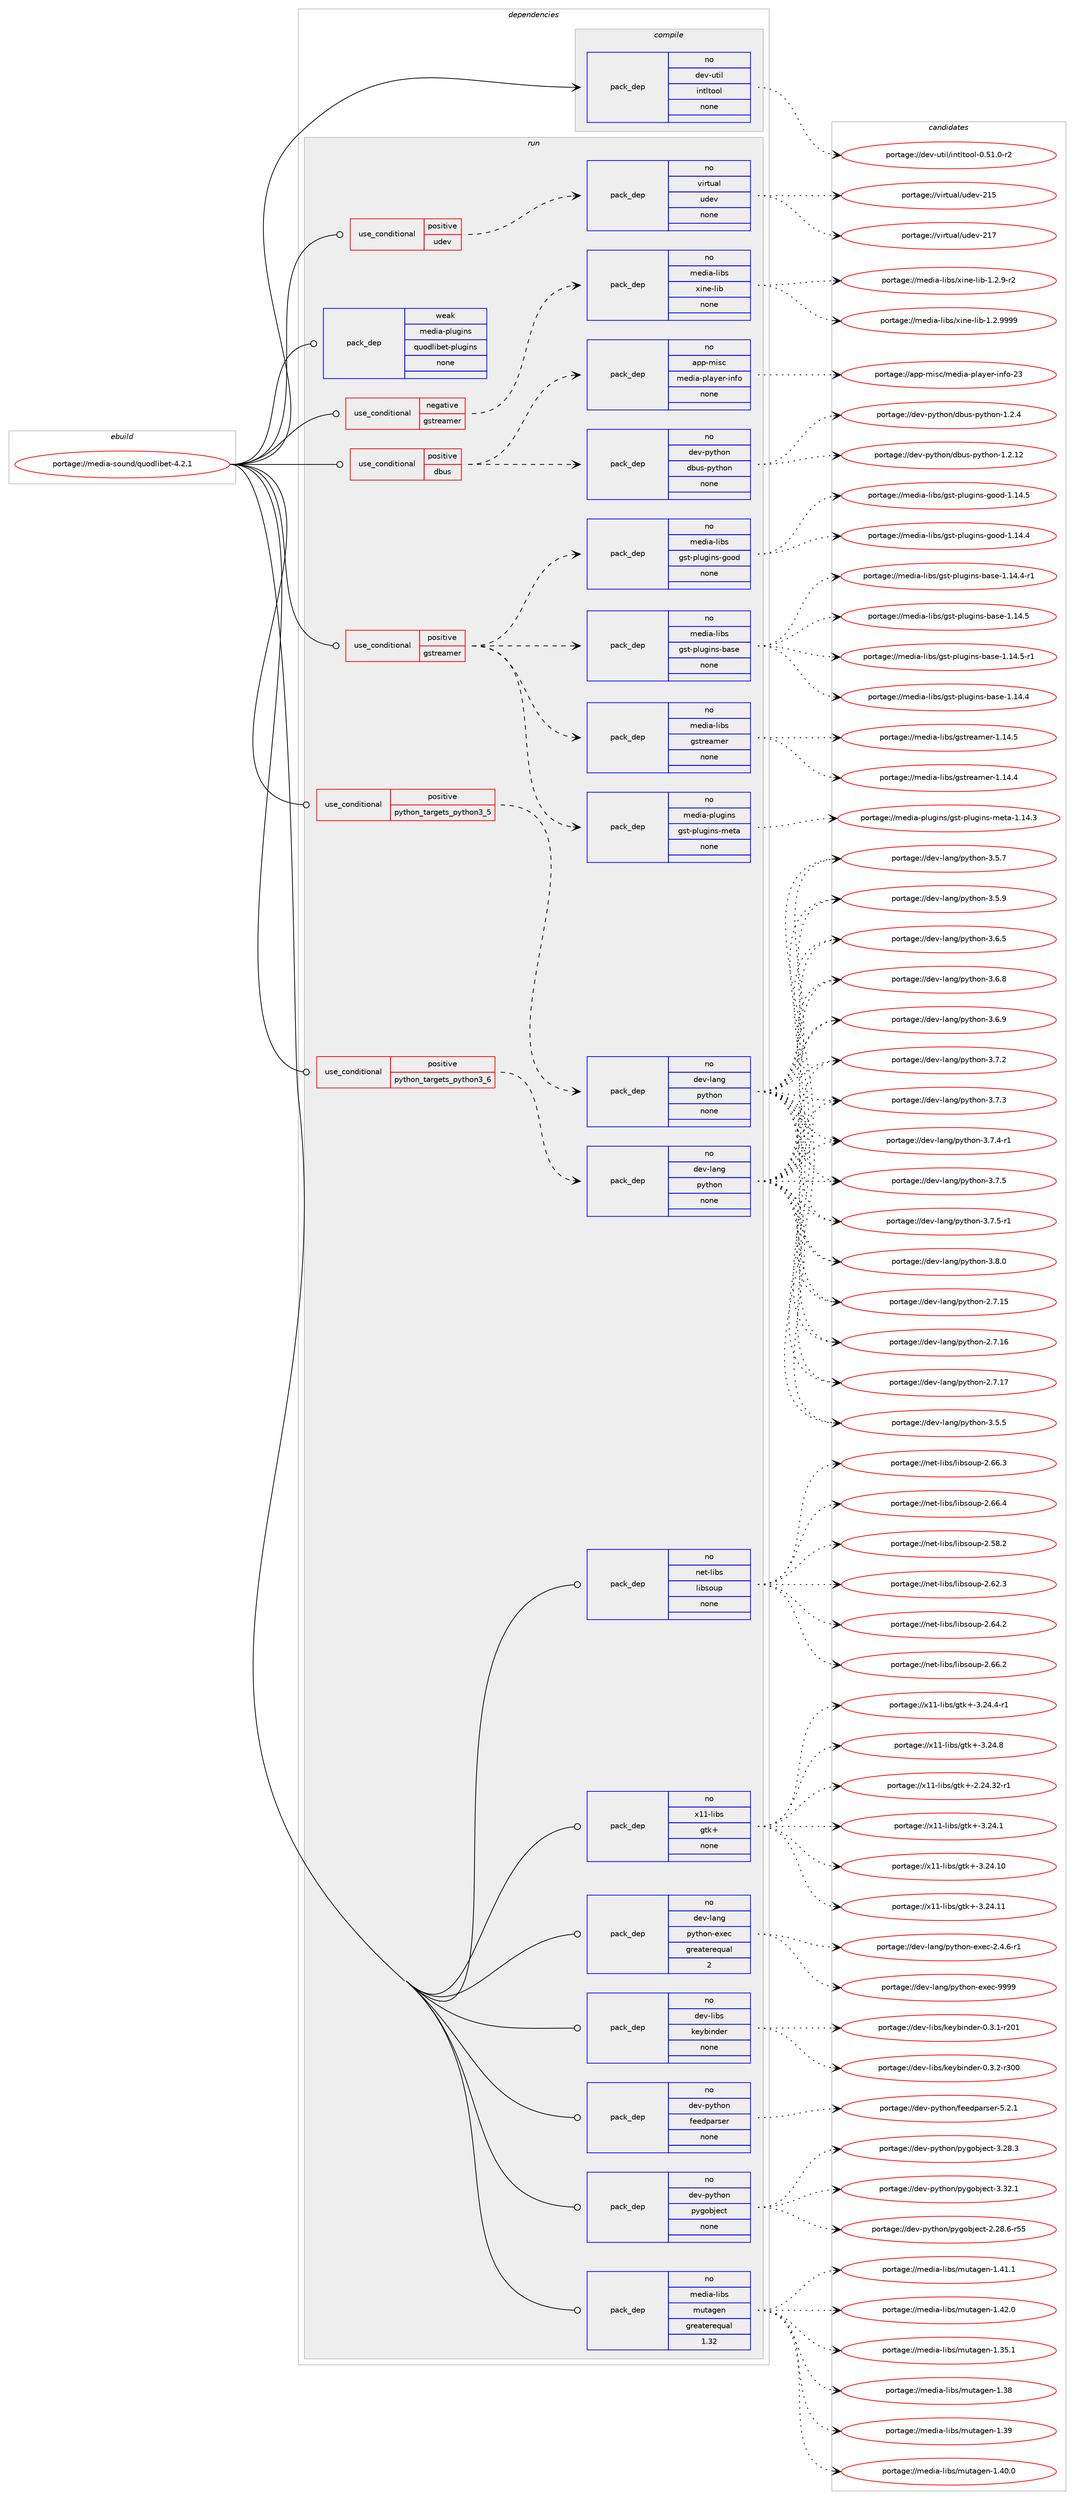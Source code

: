 digraph prolog {

# *************
# Graph options
# *************

newrank=true;
concentrate=true;
compound=true;
graph [rankdir=LR,fontname=Helvetica,fontsize=10,ranksep=1.5];#, ranksep=2.5, nodesep=0.2];
edge  [arrowhead=vee];
node  [fontname=Helvetica,fontsize=10];

# **********
# The ebuild
# **********

subgraph cluster_leftcol {
color=gray;
rank=same;
label=<<i>ebuild</i>>;
id [label="portage://media-sound/quodlibet-4.2.1", color=red, width=4, href="../media-sound/quodlibet-4.2.1.svg"];
}

# ****************
# The dependencies
# ****************

subgraph cluster_midcol {
color=gray;
label=<<i>dependencies</i>>;
subgraph cluster_compile {
fillcolor="#eeeeee";
style=filled;
label=<<i>compile</i>>;
subgraph pack246961 {
dependency335980 [label=<<TABLE BORDER="0" CELLBORDER="1" CELLSPACING="0" CELLPADDING="4" WIDTH="220"><TR><TD ROWSPAN="6" CELLPADDING="30">pack_dep</TD></TR><TR><TD WIDTH="110">no</TD></TR><TR><TD>dev-util</TD></TR><TR><TD>intltool</TD></TR><TR><TD>none</TD></TR><TR><TD></TD></TR></TABLE>>, shape=none, color=blue];
}
id:e -> dependency335980:w [weight=20,style="solid",arrowhead="vee"];
}
subgraph cluster_compileandrun {
fillcolor="#eeeeee";
style=filled;
label=<<i>compile and run</i>>;
}
subgraph cluster_run {
fillcolor="#eeeeee";
style=filled;
label=<<i>run</i>>;
subgraph cond83502 {
dependency335981 [label=<<TABLE BORDER="0" CELLBORDER="1" CELLSPACING="0" CELLPADDING="4"><TR><TD ROWSPAN="3" CELLPADDING="10">use_conditional</TD></TR><TR><TD>negative</TD></TR><TR><TD>gstreamer</TD></TR></TABLE>>, shape=none, color=red];
subgraph pack246962 {
dependency335982 [label=<<TABLE BORDER="0" CELLBORDER="1" CELLSPACING="0" CELLPADDING="4" WIDTH="220"><TR><TD ROWSPAN="6" CELLPADDING="30">pack_dep</TD></TR><TR><TD WIDTH="110">no</TD></TR><TR><TD>media-libs</TD></TR><TR><TD>xine-lib</TD></TR><TR><TD>none</TD></TR><TR><TD></TD></TR></TABLE>>, shape=none, color=blue];
}
dependency335981:e -> dependency335982:w [weight=20,style="dashed",arrowhead="vee"];
}
id:e -> dependency335981:w [weight=20,style="solid",arrowhead="odot"];
subgraph cond83503 {
dependency335983 [label=<<TABLE BORDER="0" CELLBORDER="1" CELLSPACING="0" CELLPADDING="4"><TR><TD ROWSPAN="3" CELLPADDING="10">use_conditional</TD></TR><TR><TD>positive</TD></TR><TR><TD>dbus</TD></TR></TABLE>>, shape=none, color=red];
subgraph pack246963 {
dependency335984 [label=<<TABLE BORDER="0" CELLBORDER="1" CELLSPACING="0" CELLPADDING="4" WIDTH="220"><TR><TD ROWSPAN="6" CELLPADDING="30">pack_dep</TD></TR><TR><TD WIDTH="110">no</TD></TR><TR><TD>app-misc</TD></TR><TR><TD>media-player-info</TD></TR><TR><TD>none</TD></TR><TR><TD></TD></TR></TABLE>>, shape=none, color=blue];
}
dependency335983:e -> dependency335984:w [weight=20,style="dashed",arrowhead="vee"];
subgraph pack246964 {
dependency335985 [label=<<TABLE BORDER="0" CELLBORDER="1" CELLSPACING="0" CELLPADDING="4" WIDTH="220"><TR><TD ROWSPAN="6" CELLPADDING="30">pack_dep</TD></TR><TR><TD WIDTH="110">no</TD></TR><TR><TD>dev-python</TD></TR><TR><TD>dbus-python</TD></TR><TR><TD>none</TD></TR><TR><TD></TD></TR></TABLE>>, shape=none, color=blue];
}
dependency335983:e -> dependency335985:w [weight=20,style="dashed",arrowhead="vee"];
}
id:e -> dependency335983:w [weight=20,style="solid",arrowhead="odot"];
subgraph cond83504 {
dependency335986 [label=<<TABLE BORDER="0" CELLBORDER="1" CELLSPACING="0" CELLPADDING="4"><TR><TD ROWSPAN="3" CELLPADDING="10">use_conditional</TD></TR><TR><TD>positive</TD></TR><TR><TD>gstreamer</TD></TR></TABLE>>, shape=none, color=red];
subgraph pack246965 {
dependency335987 [label=<<TABLE BORDER="0" CELLBORDER="1" CELLSPACING="0" CELLPADDING="4" WIDTH="220"><TR><TD ROWSPAN="6" CELLPADDING="30">pack_dep</TD></TR><TR><TD WIDTH="110">no</TD></TR><TR><TD>media-libs</TD></TR><TR><TD>gstreamer</TD></TR><TR><TD>none</TD></TR><TR><TD></TD></TR></TABLE>>, shape=none, color=blue];
}
dependency335986:e -> dependency335987:w [weight=20,style="dashed",arrowhead="vee"];
subgraph pack246966 {
dependency335988 [label=<<TABLE BORDER="0" CELLBORDER="1" CELLSPACING="0" CELLPADDING="4" WIDTH="220"><TR><TD ROWSPAN="6" CELLPADDING="30">pack_dep</TD></TR><TR><TD WIDTH="110">no</TD></TR><TR><TD>media-libs</TD></TR><TR><TD>gst-plugins-base</TD></TR><TR><TD>none</TD></TR><TR><TD></TD></TR></TABLE>>, shape=none, color=blue];
}
dependency335986:e -> dependency335988:w [weight=20,style="dashed",arrowhead="vee"];
subgraph pack246967 {
dependency335989 [label=<<TABLE BORDER="0" CELLBORDER="1" CELLSPACING="0" CELLPADDING="4" WIDTH="220"><TR><TD ROWSPAN="6" CELLPADDING="30">pack_dep</TD></TR><TR><TD WIDTH="110">no</TD></TR><TR><TD>media-libs</TD></TR><TR><TD>gst-plugins-good</TD></TR><TR><TD>none</TD></TR><TR><TD></TD></TR></TABLE>>, shape=none, color=blue];
}
dependency335986:e -> dependency335989:w [weight=20,style="dashed",arrowhead="vee"];
subgraph pack246968 {
dependency335990 [label=<<TABLE BORDER="0" CELLBORDER="1" CELLSPACING="0" CELLPADDING="4" WIDTH="220"><TR><TD ROWSPAN="6" CELLPADDING="30">pack_dep</TD></TR><TR><TD WIDTH="110">no</TD></TR><TR><TD>media-plugins</TD></TR><TR><TD>gst-plugins-meta</TD></TR><TR><TD>none</TD></TR><TR><TD></TD></TR></TABLE>>, shape=none, color=blue];
}
dependency335986:e -> dependency335990:w [weight=20,style="dashed",arrowhead="vee"];
}
id:e -> dependency335986:w [weight=20,style="solid",arrowhead="odot"];
subgraph cond83505 {
dependency335991 [label=<<TABLE BORDER="0" CELLBORDER="1" CELLSPACING="0" CELLPADDING="4"><TR><TD ROWSPAN="3" CELLPADDING="10">use_conditional</TD></TR><TR><TD>positive</TD></TR><TR><TD>python_targets_python3_5</TD></TR></TABLE>>, shape=none, color=red];
subgraph pack246969 {
dependency335992 [label=<<TABLE BORDER="0" CELLBORDER="1" CELLSPACING="0" CELLPADDING="4" WIDTH="220"><TR><TD ROWSPAN="6" CELLPADDING="30">pack_dep</TD></TR><TR><TD WIDTH="110">no</TD></TR><TR><TD>dev-lang</TD></TR><TR><TD>python</TD></TR><TR><TD>none</TD></TR><TR><TD></TD></TR></TABLE>>, shape=none, color=blue];
}
dependency335991:e -> dependency335992:w [weight=20,style="dashed",arrowhead="vee"];
}
id:e -> dependency335991:w [weight=20,style="solid",arrowhead="odot"];
subgraph cond83506 {
dependency335993 [label=<<TABLE BORDER="0" CELLBORDER="1" CELLSPACING="0" CELLPADDING="4"><TR><TD ROWSPAN="3" CELLPADDING="10">use_conditional</TD></TR><TR><TD>positive</TD></TR><TR><TD>python_targets_python3_6</TD></TR></TABLE>>, shape=none, color=red];
subgraph pack246970 {
dependency335994 [label=<<TABLE BORDER="0" CELLBORDER="1" CELLSPACING="0" CELLPADDING="4" WIDTH="220"><TR><TD ROWSPAN="6" CELLPADDING="30">pack_dep</TD></TR><TR><TD WIDTH="110">no</TD></TR><TR><TD>dev-lang</TD></TR><TR><TD>python</TD></TR><TR><TD>none</TD></TR><TR><TD></TD></TR></TABLE>>, shape=none, color=blue];
}
dependency335993:e -> dependency335994:w [weight=20,style="dashed",arrowhead="vee"];
}
id:e -> dependency335993:w [weight=20,style="solid",arrowhead="odot"];
subgraph cond83507 {
dependency335995 [label=<<TABLE BORDER="0" CELLBORDER="1" CELLSPACING="0" CELLPADDING="4"><TR><TD ROWSPAN="3" CELLPADDING="10">use_conditional</TD></TR><TR><TD>positive</TD></TR><TR><TD>udev</TD></TR></TABLE>>, shape=none, color=red];
subgraph pack246971 {
dependency335996 [label=<<TABLE BORDER="0" CELLBORDER="1" CELLSPACING="0" CELLPADDING="4" WIDTH="220"><TR><TD ROWSPAN="6" CELLPADDING="30">pack_dep</TD></TR><TR><TD WIDTH="110">no</TD></TR><TR><TD>virtual</TD></TR><TR><TD>udev</TD></TR><TR><TD>none</TD></TR><TR><TD></TD></TR></TABLE>>, shape=none, color=blue];
}
dependency335995:e -> dependency335996:w [weight=20,style="dashed",arrowhead="vee"];
}
id:e -> dependency335995:w [weight=20,style="solid",arrowhead="odot"];
subgraph pack246972 {
dependency335997 [label=<<TABLE BORDER="0" CELLBORDER="1" CELLSPACING="0" CELLPADDING="4" WIDTH="220"><TR><TD ROWSPAN="6" CELLPADDING="30">pack_dep</TD></TR><TR><TD WIDTH="110">no</TD></TR><TR><TD>dev-lang</TD></TR><TR><TD>python-exec</TD></TR><TR><TD>greaterequal</TD></TR><TR><TD>2</TD></TR></TABLE>>, shape=none, color=blue];
}
id:e -> dependency335997:w [weight=20,style="solid",arrowhead="odot"];
subgraph pack246973 {
dependency335998 [label=<<TABLE BORDER="0" CELLBORDER="1" CELLSPACING="0" CELLPADDING="4" WIDTH="220"><TR><TD ROWSPAN="6" CELLPADDING="30">pack_dep</TD></TR><TR><TD WIDTH="110">no</TD></TR><TR><TD>dev-libs</TD></TR><TR><TD>keybinder</TD></TR><TR><TD>none</TD></TR><TR><TD></TD></TR></TABLE>>, shape=none, color=blue];
}
id:e -> dependency335998:w [weight=20,style="solid",arrowhead="odot"];
subgraph pack246974 {
dependency335999 [label=<<TABLE BORDER="0" CELLBORDER="1" CELLSPACING="0" CELLPADDING="4" WIDTH="220"><TR><TD ROWSPAN="6" CELLPADDING="30">pack_dep</TD></TR><TR><TD WIDTH="110">no</TD></TR><TR><TD>dev-python</TD></TR><TR><TD>feedparser</TD></TR><TR><TD>none</TD></TR><TR><TD></TD></TR></TABLE>>, shape=none, color=blue];
}
id:e -> dependency335999:w [weight=20,style="solid",arrowhead="odot"];
subgraph pack246975 {
dependency336000 [label=<<TABLE BORDER="0" CELLBORDER="1" CELLSPACING="0" CELLPADDING="4" WIDTH="220"><TR><TD ROWSPAN="6" CELLPADDING="30">pack_dep</TD></TR><TR><TD WIDTH="110">no</TD></TR><TR><TD>dev-python</TD></TR><TR><TD>pygobject</TD></TR><TR><TD>none</TD></TR><TR><TD></TD></TR></TABLE>>, shape=none, color=blue];
}
id:e -> dependency336000:w [weight=20,style="solid",arrowhead="odot"];
subgraph pack246976 {
dependency336001 [label=<<TABLE BORDER="0" CELLBORDER="1" CELLSPACING="0" CELLPADDING="4" WIDTH="220"><TR><TD ROWSPAN="6" CELLPADDING="30">pack_dep</TD></TR><TR><TD WIDTH="110">no</TD></TR><TR><TD>media-libs</TD></TR><TR><TD>mutagen</TD></TR><TR><TD>greaterequal</TD></TR><TR><TD>1.32</TD></TR></TABLE>>, shape=none, color=blue];
}
id:e -> dependency336001:w [weight=20,style="solid",arrowhead="odot"];
subgraph pack246977 {
dependency336002 [label=<<TABLE BORDER="0" CELLBORDER="1" CELLSPACING="0" CELLPADDING="4" WIDTH="220"><TR><TD ROWSPAN="6" CELLPADDING="30">pack_dep</TD></TR><TR><TD WIDTH="110">no</TD></TR><TR><TD>net-libs</TD></TR><TR><TD>libsoup</TD></TR><TR><TD>none</TD></TR><TR><TD></TD></TR></TABLE>>, shape=none, color=blue];
}
id:e -> dependency336002:w [weight=20,style="solid",arrowhead="odot"];
subgraph pack246978 {
dependency336003 [label=<<TABLE BORDER="0" CELLBORDER="1" CELLSPACING="0" CELLPADDING="4" WIDTH="220"><TR><TD ROWSPAN="6" CELLPADDING="30">pack_dep</TD></TR><TR><TD WIDTH="110">no</TD></TR><TR><TD>x11-libs</TD></TR><TR><TD>gtk+</TD></TR><TR><TD>none</TD></TR><TR><TD></TD></TR></TABLE>>, shape=none, color=blue];
}
id:e -> dependency336003:w [weight=20,style="solid",arrowhead="odot"];
subgraph pack246979 {
dependency336004 [label=<<TABLE BORDER="0" CELLBORDER="1" CELLSPACING="0" CELLPADDING="4" WIDTH="220"><TR><TD ROWSPAN="6" CELLPADDING="30">pack_dep</TD></TR><TR><TD WIDTH="110">weak</TD></TR><TR><TD>media-plugins</TD></TR><TR><TD>quodlibet-plugins</TD></TR><TR><TD>none</TD></TR><TR><TD></TD></TR></TABLE>>, shape=none, color=blue];
}
id:e -> dependency336004:w [weight=20,style="solid",arrowhead="odot"];
}
}

# **************
# The candidates
# **************

subgraph cluster_choices {
rank=same;
color=gray;
label=<<i>candidates</i>>;

subgraph choice246961 {
color=black;
nodesep=1;
choiceportage1001011184511711610510847105110116108116111111108454846534946484511450 [label="portage://dev-util/intltool-0.51.0-r2", color=red, width=4,href="../dev-util/intltool-0.51.0-r2.svg"];
dependency335980:e -> choiceportage1001011184511711610510847105110116108116111111108454846534946484511450:w [style=dotted,weight="100"];
}
subgraph choice246962 {
color=black;
nodesep=1;
choiceportage1091011001059745108105981154712010511010145108105984549465046574511450 [label="portage://media-libs/xine-lib-1.2.9-r2", color=red, width=4,href="../media-libs/xine-lib-1.2.9-r2.svg"];
choiceportage109101100105974510810598115471201051101014510810598454946504657575757 [label="portage://media-libs/xine-lib-1.2.9999", color=red, width=4,href="../media-libs/xine-lib-1.2.9999.svg"];
dependency335982:e -> choiceportage1091011001059745108105981154712010511010145108105984549465046574511450:w [style=dotted,weight="100"];
dependency335982:e -> choiceportage109101100105974510810598115471201051101014510810598454946504657575757:w [style=dotted,weight="100"];
}
subgraph choice246963 {
color=black;
nodesep=1;
choiceportage9711211245109105115994710910110010597451121089712110111445105110102111455051 [label="portage://app-misc/media-player-info-23", color=red, width=4,href="../app-misc/media-player-info-23.svg"];
dependency335984:e -> choiceportage9711211245109105115994710910110010597451121089712110111445105110102111455051:w [style=dotted,weight="100"];
}
subgraph choice246964 {
color=black;
nodesep=1;
choiceportage1001011184511212111610411111047100981171154511212111610411111045494650464950 [label="portage://dev-python/dbus-python-1.2.12", color=red, width=4,href="../dev-python/dbus-python-1.2.12.svg"];
choiceportage10010111845112121116104111110471009811711545112121116104111110454946504652 [label="portage://dev-python/dbus-python-1.2.4", color=red, width=4,href="../dev-python/dbus-python-1.2.4.svg"];
dependency335985:e -> choiceportage1001011184511212111610411111047100981171154511212111610411111045494650464950:w [style=dotted,weight="100"];
dependency335985:e -> choiceportage10010111845112121116104111110471009811711545112121116104111110454946504652:w [style=dotted,weight="100"];
}
subgraph choice246965 {
color=black;
nodesep=1;
choiceportage109101100105974510810598115471031151161141019710910111445494649524652 [label="portage://media-libs/gstreamer-1.14.4", color=red, width=4,href="../media-libs/gstreamer-1.14.4.svg"];
choiceportage109101100105974510810598115471031151161141019710910111445494649524653 [label="portage://media-libs/gstreamer-1.14.5", color=red, width=4,href="../media-libs/gstreamer-1.14.5.svg"];
dependency335987:e -> choiceportage109101100105974510810598115471031151161141019710910111445494649524652:w [style=dotted,weight="100"];
dependency335987:e -> choiceportage109101100105974510810598115471031151161141019710910111445494649524653:w [style=dotted,weight="100"];
}
subgraph choice246966 {
color=black;
nodesep=1;
choiceportage109101100105974510810598115471031151164511210811710310511011545989711510145494649524652 [label="portage://media-libs/gst-plugins-base-1.14.4", color=red, width=4,href="../media-libs/gst-plugins-base-1.14.4.svg"];
choiceportage1091011001059745108105981154710311511645112108117103105110115459897115101454946495246524511449 [label="portage://media-libs/gst-plugins-base-1.14.4-r1", color=red, width=4,href="../media-libs/gst-plugins-base-1.14.4-r1.svg"];
choiceportage109101100105974510810598115471031151164511210811710310511011545989711510145494649524653 [label="portage://media-libs/gst-plugins-base-1.14.5", color=red, width=4,href="../media-libs/gst-plugins-base-1.14.5.svg"];
choiceportage1091011001059745108105981154710311511645112108117103105110115459897115101454946495246534511449 [label="portage://media-libs/gst-plugins-base-1.14.5-r1", color=red, width=4,href="../media-libs/gst-plugins-base-1.14.5-r1.svg"];
dependency335988:e -> choiceportage109101100105974510810598115471031151164511210811710310511011545989711510145494649524652:w [style=dotted,weight="100"];
dependency335988:e -> choiceportage1091011001059745108105981154710311511645112108117103105110115459897115101454946495246524511449:w [style=dotted,weight="100"];
dependency335988:e -> choiceportage109101100105974510810598115471031151164511210811710310511011545989711510145494649524653:w [style=dotted,weight="100"];
dependency335988:e -> choiceportage1091011001059745108105981154710311511645112108117103105110115459897115101454946495246534511449:w [style=dotted,weight="100"];
}
subgraph choice246967 {
color=black;
nodesep=1;
choiceportage10910110010597451081059811547103115116451121081171031051101154510311111110045494649524652 [label="portage://media-libs/gst-plugins-good-1.14.4", color=red, width=4,href="../media-libs/gst-plugins-good-1.14.4.svg"];
choiceportage10910110010597451081059811547103115116451121081171031051101154510311111110045494649524653 [label="portage://media-libs/gst-plugins-good-1.14.5", color=red, width=4,href="../media-libs/gst-plugins-good-1.14.5.svg"];
dependency335989:e -> choiceportage10910110010597451081059811547103115116451121081171031051101154510311111110045494649524652:w [style=dotted,weight="100"];
dependency335989:e -> choiceportage10910110010597451081059811547103115116451121081171031051101154510311111110045494649524653:w [style=dotted,weight="100"];
}
subgraph choice246968 {
color=black;
nodesep=1;
choiceportage10910110010597451121081171031051101154710311511645112108117103105110115451091011169745494649524651 [label="portage://media-plugins/gst-plugins-meta-1.14.3", color=red, width=4,href="../media-plugins/gst-plugins-meta-1.14.3.svg"];
dependency335990:e -> choiceportage10910110010597451121081171031051101154710311511645112108117103105110115451091011169745494649524651:w [style=dotted,weight="100"];
}
subgraph choice246969 {
color=black;
nodesep=1;
choiceportage10010111845108971101034711212111610411111045504655464953 [label="portage://dev-lang/python-2.7.15", color=red, width=4,href="../dev-lang/python-2.7.15.svg"];
choiceportage10010111845108971101034711212111610411111045504655464954 [label="portage://dev-lang/python-2.7.16", color=red, width=4,href="../dev-lang/python-2.7.16.svg"];
choiceportage10010111845108971101034711212111610411111045504655464955 [label="portage://dev-lang/python-2.7.17", color=red, width=4,href="../dev-lang/python-2.7.17.svg"];
choiceportage100101118451089711010347112121116104111110455146534653 [label="portage://dev-lang/python-3.5.5", color=red, width=4,href="../dev-lang/python-3.5.5.svg"];
choiceportage100101118451089711010347112121116104111110455146534655 [label="portage://dev-lang/python-3.5.7", color=red, width=4,href="../dev-lang/python-3.5.7.svg"];
choiceportage100101118451089711010347112121116104111110455146534657 [label="portage://dev-lang/python-3.5.9", color=red, width=4,href="../dev-lang/python-3.5.9.svg"];
choiceportage100101118451089711010347112121116104111110455146544653 [label="portage://dev-lang/python-3.6.5", color=red, width=4,href="../dev-lang/python-3.6.5.svg"];
choiceportage100101118451089711010347112121116104111110455146544656 [label="portage://dev-lang/python-3.6.8", color=red, width=4,href="../dev-lang/python-3.6.8.svg"];
choiceportage100101118451089711010347112121116104111110455146544657 [label="portage://dev-lang/python-3.6.9", color=red, width=4,href="../dev-lang/python-3.6.9.svg"];
choiceportage100101118451089711010347112121116104111110455146554650 [label="portage://dev-lang/python-3.7.2", color=red, width=4,href="../dev-lang/python-3.7.2.svg"];
choiceportage100101118451089711010347112121116104111110455146554651 [label="portage://dev-lang/python-3.7.3", color=red, width=4,href="../dev-lang/python-3.7.3.svg"];
choiceportage1001011184510897110103471121211161041111104551465546524511449 [label="portage://dev-lang/python-3.7.4-r1", color=red, width=4,href="../dev-lang/python-3.7.4-r1.svg"];
choiceportage100101118451089711010347112121116104111110455146554653 [label="portage://dev-lang/python-3.7.5", color=red, width=4,href="../dev-lang/python-3.7.5.svg"];
choiceportage1001011184510897110103471121211161041111104551465546534511449 [label="portage://dev-lang/python-3.7.5-r1", color=red, width=4,href="../dev-lang/python-3.7.5-r1.svg"];
choiceportage100101118451089711010347112121116104111110455146564648 [label="portage://dev-lang/python-3.8.0", color=red, width=4,href="../dev-lang/python-3.8.0.svg"];
dependency335992:e -> choiceportage10010111845108971101034711212111610411111045504655464953:w [style=dotted,weight="100"];
dependency335992:e -> choiceportage10010111845108971101034711212111610411111045504655464954:w [style=dotted,weight="100"];
dependency335992:e -> choiceportage10010111845108971101034711212111610411111045504655464955:w [style=dotted,weight="100"];
dependency335992:e -> choiceportage100101118451089711010347112121116104111110455146534653:w [style=dotted,weight="100"];
dependency335992:e -> choiceportage100101118451089711010347112121116104111110455146534655:w [style=dotted,weight="100"];
dependency335992:e -> choiceportage100101118451089711010347112121116104111110455146534657:w [style=dotted,weight="100"];
dependency335992:e -> choiceportage100101118451089711010347112121116104111110455146544653:w [style=dotted,weight="100"];
dependency335992:e -> choiceportage100101118451089711010347112121116104111110455146544656:w [style=dotted,weight="100"];
dependency335992:e -> choiceportage100101118451089711010347112121116104111110455146544657:w [style=dotted,weight="100"];
dependency335992:e -> choiceportage100101118451089711010347112121116104111110455146554650:w [style=dotted,weight="100"];
dependency335992:e -> choiceportage100101118451089711010347112121116104111110455146554651:w [style=dotted,weight="100"];
dependency335992:e -> choiceportage1001011184510897110103471121211161041111104551465546524511449:w [style=dotted,weight="100"];
dependency335992:e -> choiceportage100101118451089711010347112121116104111110455146554653:w [style=dotted,weight="100"];
dependency335992:e -> choiceportage1001011184510897110103471121211161041111104551465546534511449:w [style=dotted,weight="100"];
dependency335992:e -> choiceportage100101118451089711010347112121116104111110455146564648:w [style=dotted,weight="100"];
}
subgraph choice246970 {
color=black;
nodesep=1;
choiceportage10010111845108971101034711212111610411111045504655464953 [label="portage://dev-lang/python-2.7.15", color=red, width=4,href="../dev-lang/python-2.7.15.svg"];
choiceportage10010111845108971101034711212111610411111045504655464954 [label="portage://dev-lang/python-2.7.16", color=red, width=4,href="../dev-lang/python-2.7.16.svg"];
choiceportage10010111845108971101034711212111610411111045504655464955 [label="portage://dev-lang/python-2.7.17", color=red, width=4,href="../dev-lang/python-2.7.17.svg"];
choiceportage100101118451089711010347112121116104111110455146534653 [label="portage://dev-lang/python-3.5.5", color=red, width=4,href="../dev-lang/python-3.5.5.svg"];
choiceportage100101118451089711010347112121116104111110455146534655 [label="portage://dev-lang/python-3.5.7", color=red, width=4,href="../dev-lang/python-3.5.7.svg"];
choiceportage100101118451089711010347112121116104111110455146534657 [label="portage://dev-lang/python-3.5.9", color=red, width=4,href="../dev-lang/python-3.5.9.svg"];
choiceportage100101118451089711010347112121116104111110455146544653 [label="portage://dev-lang/python-3.6.5", color=red, width=4,href="../dev-lang/python-3.6.5.svg"];
choiceportage100101118451089711010347112121116104111110455146544656 [label="portage://dev-lang/python-3.6.8", color=red, width=4,href="../dev-lang/python-3.6.8.svg"];
choiceportage100101118451089711010347112121116104111110455146544657 [label="portage://dev-lang/python-3.6.9", color=red, width=4,href="../dev-lang/python-3.6.9.svg"];
choiceportage100101118451089711010347112121116104111110455146554650 [label="portage://dev-lang/python-3.7.2", color=red, width=4,href="../dev-lang/python-3.7.2.svg"];
choiceportage100101118451089711010347112121116104111110455146554651 [label="portage://dev-lang/python-3.7.3", color=red, width=4,href="../dev-lang/python-3.7.3.svg"];
choiceportage1001011184510897110103471121211161041111104551465546524511449 [label="portage://dev-lang/python-3.7.4-r1", color=red, width=4,href="../dev-lang/python-3.7.4-r1.svg"];
choiceportage100101118451089711010347112121116104111110455146554653 [label="portage://dev-lang/python-3.7.5", color=red, width=4,href="../dev-lang/python-3.7.5.svg"];
choiceportage1001011184510897110103471121211161041111104551465546534511449 [label="portage://dev-lang/python-3.7.5-r1", color=red, width=4,href="../dev-lang/python-3.7.5-r1.svg"];
choiceportage100101118451089711010347112121116104111110455146564648 [label="portage://dev-lang/python-3.8.0", color=red, width=4,href="../dev-lang/python-3.8.0.svg"];
dependency335994:e -> choiceportage10010111845108971101034711212111610411111045504655464953:w [style=dotted,weight="100"];
dependency335994:e -> choiceportage10010111845108971101034711212111610411111045504655464954:w [style=dotted,weight="100"];
dependency335994:e -> choiceportage10010111845108971101034711212111610411111045504655464955:w [style=dotted,weight="100"];
dependency335994:e -> choiceportage100101118451089711010347112121116104111110455146534653:w [style=dotted,weight="100"];
dependency335994:e -> choiceportage100101118451089711010347112121116104111110455146534655:w [style=dotted,weight="100"];
dependency335994:e -> choiceportage100101118451089711010347112121116104111110455146534657:w [style=dotted,weight="100"];
dependency335994:e -> choiceportage100101118451089711010347112121116104111110455146544653:w [style=dotted,weight="100"];
dependency335994:e -> choiceportage100101118451089711010347112121116104111110455146544656:w [style=dotted,weight="100"];
dependency335994:e -> choiceportage100101118451089711010347112121116104111110455146544657:w [style=dotted,weight="100"];
dependency335994:e -> choiceportage100101118451089711010347112121116104111110455146554650:w [style=dotted,weight="100"];
dependency335994:e -> choiceportage100101118451089711010347112121116104111110455146554651:w [style=dotted,weight="100"];
dependency335994:e -> choiceportage1001011184510897110103471121211161041111104551465546524511449:w [style=dotted,weight="100"];
dependency335994:e -> choiceportage100101118451089711010347112121116104111110455146554653:w [style=dotted,weight="100"];
dependency335994:e -> choiceportage1001011184510897110103471121211161041111104551465546534511449:w [style=dotted,weight="100"];
dependency335994:e -> choiceportage100101118451089711010347112121116104111110455146564648:w [style=dotted,weight="100"];
}
subgraph choice246971 {
color=black;
nodesep=1;
choiceportage118105114116117971084711710010111845504953 [label="portage://virtual/udev-215", color=red, width=4,href="../virtual/udev-215.svg"];
choiceportage118105114116117971084711710010111845504955 [label="portage://virtual/udev-217", color=red, width=4,href="../virtual/udev-217.svg"];
dependency335996:e -> choiceportage118105114116117971084711710010111845504953:w [style=dotted,weight="100"];
dependency335996:e -> choiceportage118105114116117971084711710010111845504955:w [style=dotted,weight="100"];
}
subgraph choice246972 {
color=black;
nodesep=1;
choiceportage10010111845108971101034711212111610411111045101120101994550465246544511449 [label="portage://dev-lang/python-exec-2.4.6-r1", color=red, width=4,href="../dev-lang/python-exec-2.4.6-r1.svg"];
choiceportage10010111845108971101034711212111610411111045101120101994557575757 [label="portage://dev-lang/python-exec-9999", color=red, width=4,href="../dev-lang/python-exec-9999.svg"];
dependency335997:e -> choiceportage10010111845108971101034711212111610411111045101120101994550465246544511449:w [style=dotted,weight="100"];
dependency335997:e -> choiceportage10010111845108971101034711212111610411111045101120101994557575757:w [style=dotted,weight="100"];
}
subgraph choice246973 {
color=black;
nodesep=1;
choiceportage1001011184510810598115471071011219810511010010111445484651464945114504849 [label="portage://dev-libs/keybinder-0.3.1-r201", color=red, width=4,href="../dev-libs/keybinder-0.3.1-r201.svg"];
choiceportage1001011184510810598115471071011219810511010010111445484651465045114514848 [label="portage://dev-libs/keybinder-0.3.2-r300", color=red, width=4,href="../dev-libs/keybinder-0.3.2-r300.svg"];
dependency335998:e -> choiceportage1001011184510810598115471071011219810511010010111445484651464945114504849:w [style=dotted,weight="100"];
dependency335998:e -> choiceportage1001011184510810598115471071011219810511010010111445484651465045114514848:w [style=dotted,weight="100"];
}
subgraph choice246974 {
color=black;
nodesep=1;
choiceportage100101118451121211161041111104710210110110011297114115101114455346504649 [label="portage://dev-python/feedparser-5.2.1", color=red, width=4,href="../dev-python/feedparser-5.2.1.svg"];
dependency335999:e -> choiceportage100101118451121211161041111104710210110110011297114115101114455346504649:w [style=dotted,weight="100"];
}
subgraph choice246975 {
color=black;
nodesep=1;
choiceportage1001011184511212111610411111047112121103111981061019911645504650564654451145353 [label="portage://dev-python/pygobject-2.28.6-r55", color=red, width=4,href="../dev-python/pygobject-2.28.6-r55.svg"];
choiceportage1001011184511212111610411111047112121103111981061019911645514650564651 [label="portage://dev-python/pygobject-3.28.3", color=red, width=4,href="../dev-python/pygobject-3.28.3.svg"];
choiceportage1001011184511212111610411111047112121103111981061019911645514651504649 [label="portage://dev-python/pygobject-3.32.1", color=red, width=4,href="../dev-python/pygobject-3.32.1.svg"];
dependency336000:e -> choiceportage1001011184511212111610411111047112121103111981061019911645504650564654451145353:w [style=dotted,weight="100"];
dependency336000:e -> choiceportage1001011184511212111610411111047112121103111981061019911645514650564651:w [style=dotted,weight="100"];
dependency336000:e -> choiceportage1001011184511212111610411111047112121103111981061019911645514651504649:w [style=dotted,weight="100"];
}
subgraph choice246976 {
color=black;
nodesep=1;
choiceportage109101100105974510810598115471091171169710310111045494651534649 [label="portage://media-libs/mutagen-1.35.1", color=red, width=4,href="../media-libs/mutagen-1.35.1.svg"];
choiceportage10910110010597451081059811547109117116971031011104549465156 [label="portage://media-libs/mutagen-1.38", color=red, width=4,href="../media-libs/mutagen-1.38.svg"];
choiceportage10910110010597451081059811547109117116971031011104549465157 [label="portage://media-libs/mutagen-1.39", color=red, width=4,href="../media-libs/mutagen-1.39.svg"];
choiceportage109101100105974510810598115471091171169710310111045494652484648 [label="portage://media-libs/mutagen-1.40.0", color=red, width=4,href="../media-libs/mutagen-1.40.0.svg"];
choiceportage109101100105974510810598115471091171169710310111045494652494649 [label="portage://media-libs/mutagen-1.41.1", color=red, width=4,href="../media-libs/mutagen-1.41.1.svg"];
choiceportage109101100105974510810598115471091171169710310111045494652504648 [label="portage://media-libs/mutagen-1.42.0", color=red, width=4,href="../media-libs/mutagen-1.42.0.svg"];
dependency336001:e -> choiceportage109101100105974510810598115471091171169710310111045494651534649:w [style=dotted,weight="100"];
dependency336001:e -> choiceportage10910110010597451081059811547109117116971031011104549465156:w [style=dotted,weight="100"];
dependency336001:e -> choiceportage10910110010597451081059811547109117116971031011104549465157:w [style=dotted,weight="100"];
dependency336001:e -> choiceportage109101100105974510810598115471091171169710310111045494652484648:w [style=dotted,weight="100"];
dependency336001:e -> choiceportage109101100105974510810598115471091171169710310111045494652494649:w [style=dotted,weight="100"];
dependency336001:e -> choiceportage109101100105974510810598115471091171169710310111045494652504648:w [style=dotted,weight="100"];
}
subgraph choice246977 {
color=black;
nodesep=1;
choiceportage1101011164510810598115471081059811511111711245504653564650 [label="portage://net-libs/libsoup-2.58.2", color=red, width=4,href="../net-libs/libsoup-2.58.2.svg"];
choiceportage1101011164510810598115471081059811511111711245504654504651 [label="portage://net-libs/libsoup-2.62.3", color=red, width=4,href="../net-libs/libsoup-2.62.3.svg"];
choiceportage1101011164510810598115471081059811511111711245504654524650 [label="portage://net-libs/libsoup-2.64.2", color=red, width=4,href="../net-libs/libsoup-2.64.2.svg"];
choiceportage1101011164510810598115471081059811511111711245504654544650 [label="portage://net-libs/libsoup-2.66.2", color=red, width=4,href="../net-libs/libsoup-2.66.2.svg"];
choiceportage1101011164510810598115471081059811511111711245504654544651 [label="portage://net-libs/libsoup-2.66.3", color=red, width=4,href="../net-libs/libsoup-2.66.3.svg"];
choiceportage1101011164510810598115471081059811511111711245504654544652 [label="portage://net-libs/libsoup-2.66.4", color=red, width=4,href="../net-libs/libsoup-2.66.4.svg"];
dependency336002:e -> choiceportage1101011164510810598115471081059811511111711245504653564650:w [style=dotted,weight="100"];
dependency336002:e -> choiceportage1101011164510810598115471081059811511111711245504654504651:w [style=dotted,weight="100"];
dependency336002:e -> choiceportage1101011164510810598115471081059811511111711245504654524650:w [style=dotted,weight="100"];
dependency336002:e -> choiceportage1101011164510810598115471081059811511111711245504654544650:w [style=dotted,weight="100"];
dependency336002:e -> choiceportage1101011164510810598115471081059811511111711245504654544651:w [style=dotted,weight="100"];
dependency336002:e -> choiceportage1101011164510810598115471081059811511111711245504654544652:w [style=dotted,weight="100"];
}
subgraph choice246978 {
color=black;
nodesep=1;
choiceportage12049494510810598115471031161074345504650524651504511449 [label="portage://x11-libs/gtk+-2.24.32-r1", color=red, width=4,href="../x11-libs/gtk+-2.24.32-r1.svg"];
choiceportage12049494510810598115471031161074345514650524649 [label="portage://x11-libs/gtk+-3.24.1", color=red, width=4,href="../x11-libs/gtk+-3.24.1.svg"];
choiceportage1204949451081059811547103116107434551465052464948 [label="portage://x11-libs/gtk+-3.24.10", color=red, width=4,href="../x11-libs/gtk+-3.24.10.svg"];
choiceportage1204949451081059811547103116107434551465052464949 [label="portage://x11-libs/gtk+-3.24.11", color=red, width=4,href="../x11-libs/gtk+-3.24.11.svg"];
choiceportage120494945108105981154710311610743455146505246524511449 [label="portage://x11-libs/gtk+-3.24.4-r1", color=red, width=4,href="../x11-libs/gtk+-3.24.4-r1.svg"];
choiceportage12049494510810598115471031161074345514650524656 [label="portage://x11-libs/gtk+-3.24.8", color=red, width=4,href="../x11-libs/gtk+-3.24.8.svg"];
dependency336003:e -> choiceportage12049494510810598115471031161074345504650524651504511449:w [style=dotted,weight="100"];
dependency336003:e -> choiceportage12049494510810598115471031161074345514650524649:w [style=dotted,weight="100"];
dependency336003:e -> choiceportage1204949451081059811547103116107434551465052464948:w [style=dotted,weight="100"];
dependency336003:e -> choiceportage1204949451081059811547103116107434551465052464949:w [style=dotted,weight="100"];
dependency336003:e -> choiceportage120494945108105981154710311610743455146505246524511449:w [style=dotted,weight="100"];
dependency336003:e -> choiceportage12049494510810598115471031161074345514650524656:w [style=dotted,weight="100"];
}
subgraph choice246979 {
color=black;
nodesep=1;
}
}

}

